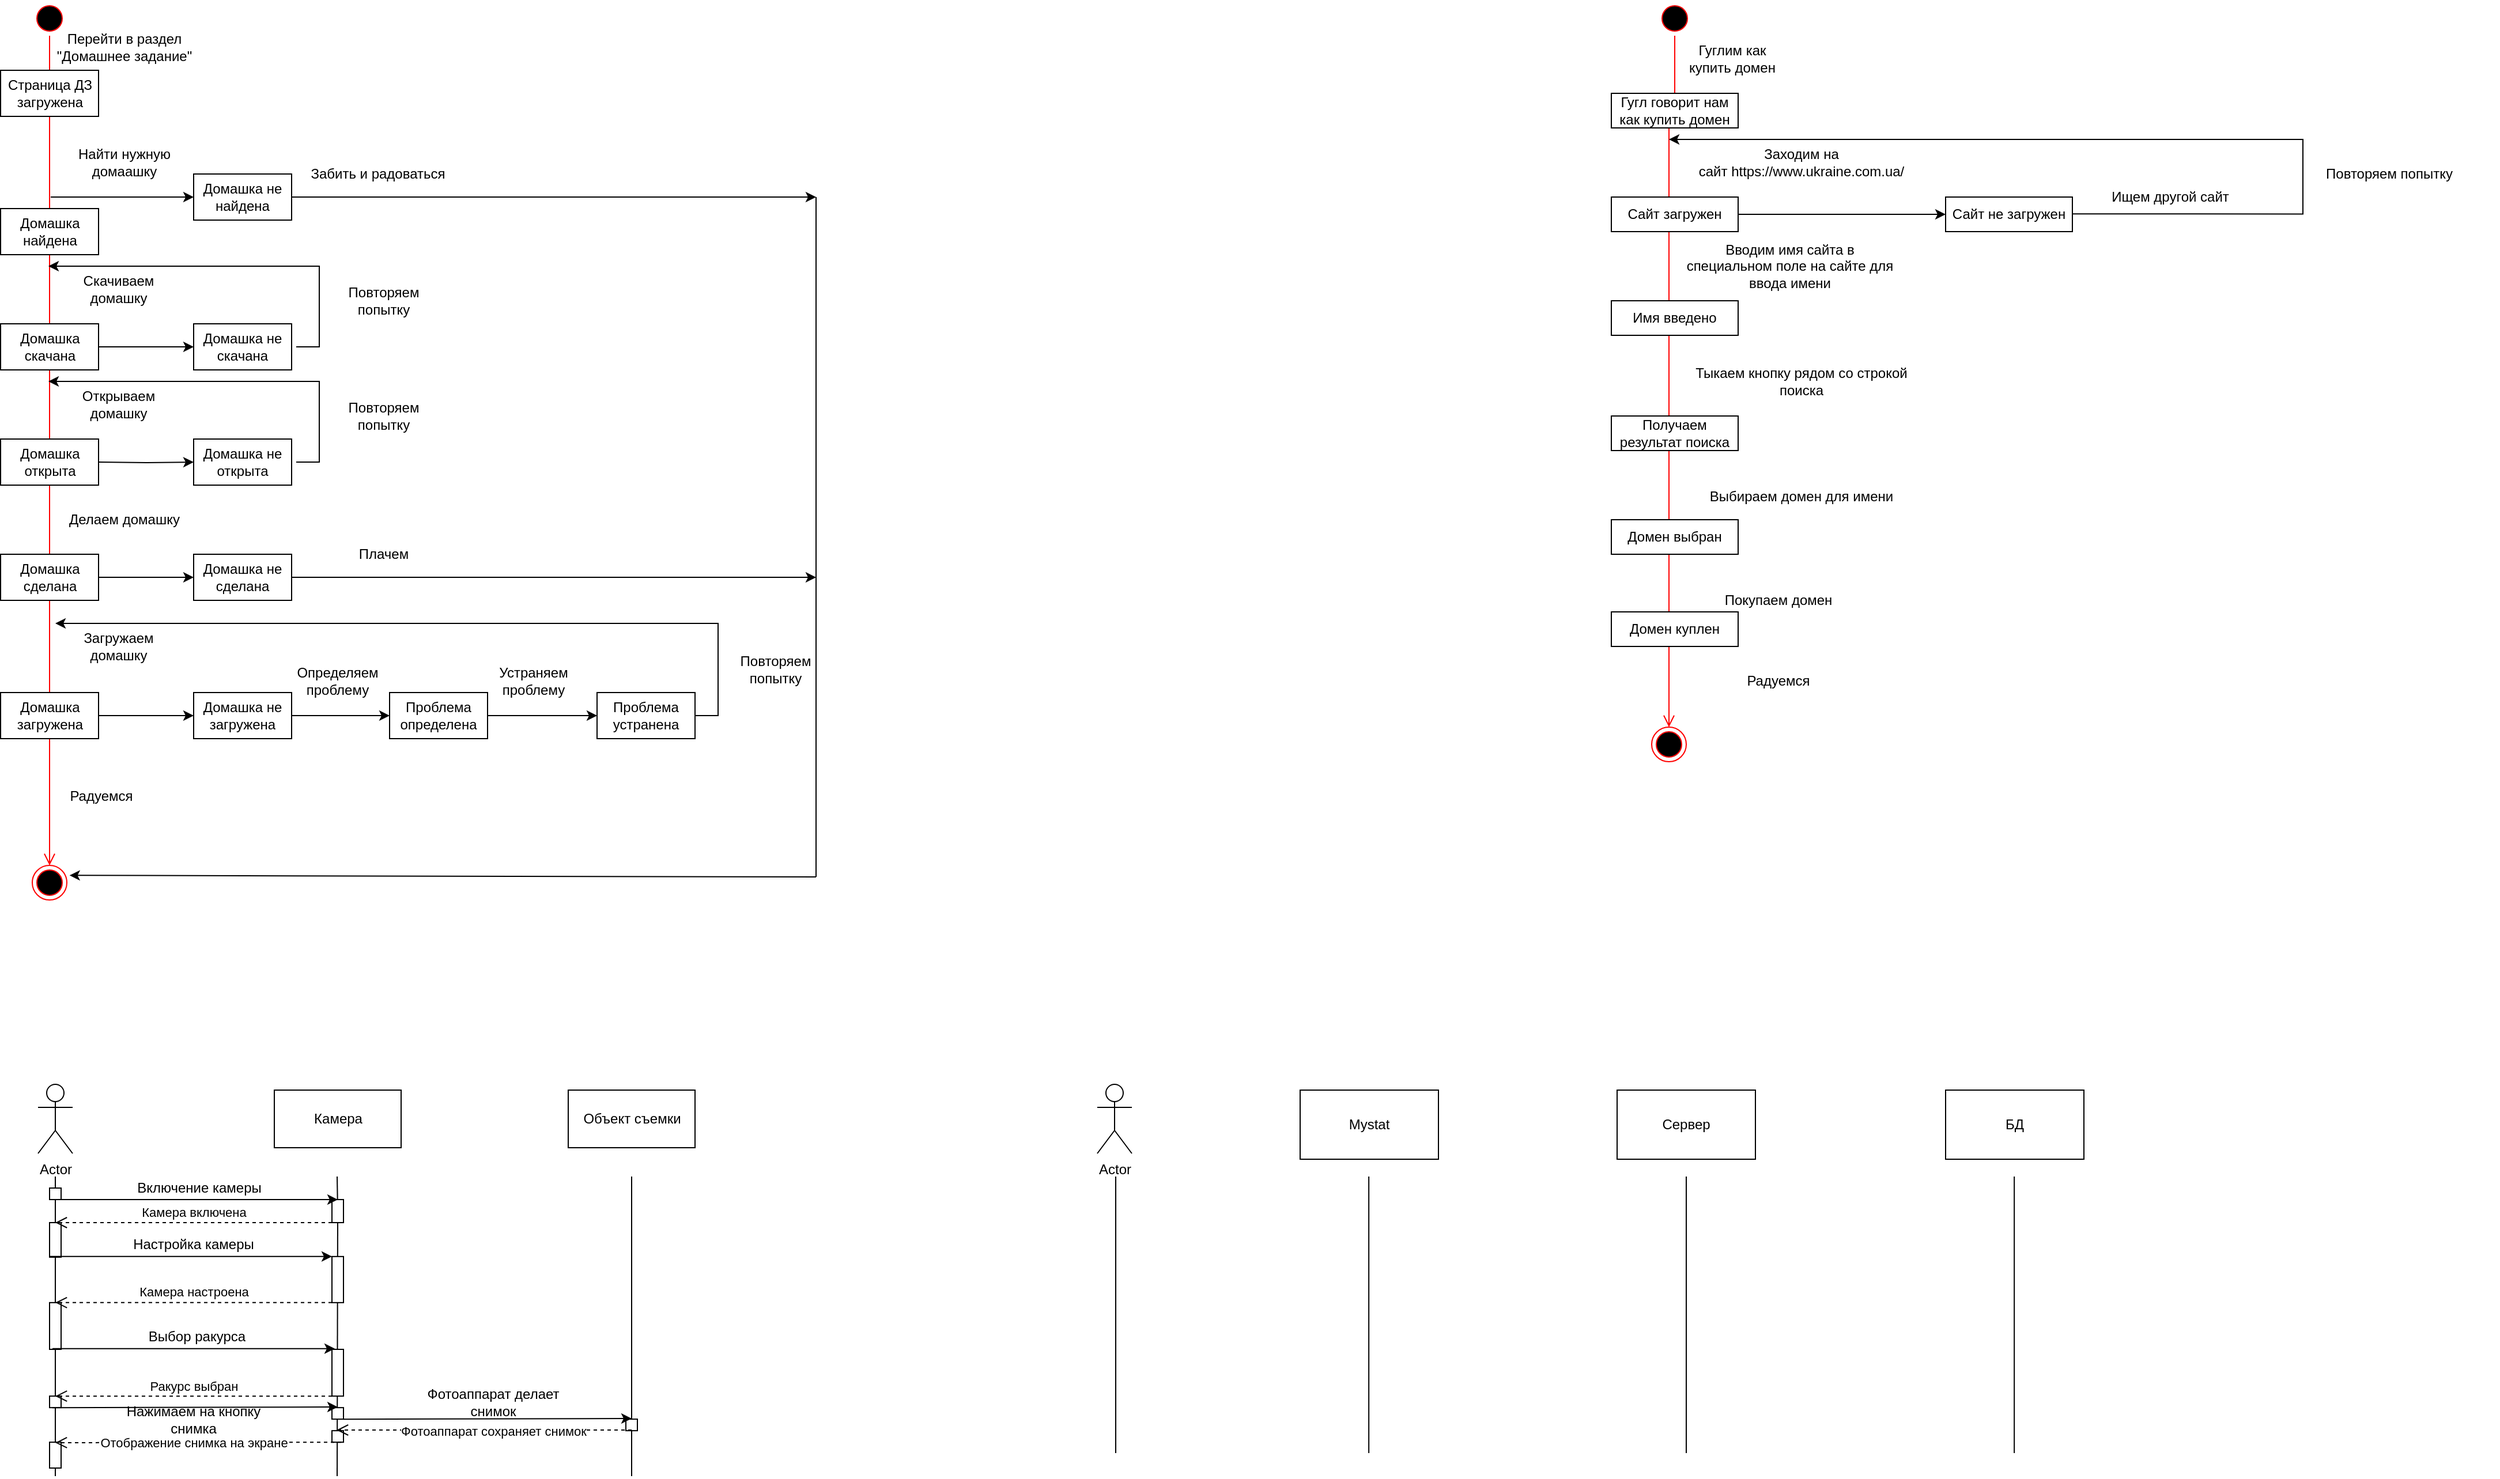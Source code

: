 <mxfile version="15.0.6" type="github">
  <diagram id="RWWzlrLUqUZTd2N9Jcue" name="Page-1">
    <mxGraphModel dx="1483" dy="770" grid="1" gridSize="10" guides="1" tooltips="1" connect="1" arrows="1" fold="1" page="1" pageScale="1" pageWidth="192000" pageHeight="108000" math="0" shadow="0">
      <root>
        <mxCell id="0" />
        <mxCell id="1" parent="0" />
        <mxCell id="69hNL4aNgv2TUrD7TsJn-2" value="" style="ellipse;html=1;shape=startState;fillColor=#000000;strokeColor=#ff0000;" vertex="1" parent="1">
          <mxGeometry x="540" y="20" width="30" height="30" as="geometry" />
        </mxCell>
        <mxCell id="69hNL4aNgv2TUrD7TsJn-3" value="" style="edgeStyle=orthogonalEdgeStyle;html=1;verticalAlign=bottom;endArrow=open;endSize=8;strokeColor=#ff0000;" edge="1" source="69hNL4aNgv2TUrD7TsJn-2" parent="1">
          <mxGeometry relative="1" as="geometry">
            <mxPoint x="555" y="310" as="targetPoint" />
          </mxGeometry>
        </mxCell>
        <mxCell id="69hNL4aNgv2TUrD7TsJn-4" value="Скачиваем домашку" style="text;html=1;strokeColor=none;fillColor=none;align=center;verticalAlign=middle;whiteSpace=wrap;rounded=0;" vertex="1" parent="1">
          <mxGeometry x="560" y="260" width="110" height="20" as="geometry" />
        </mxCell>
        <mxCell id="69hNL4aNgv2TUrD7TsJn-32" style="edgeStyle=orthogonalEdgeStyle;rounded=0;orthogonalLoop=1;jettySize=auto;html=1;exitX=1;exitY=0.5;exitDx=0;exitDy=0;" edge="1" parent="1" source="69hNL4aNgv2TUrD7TsJn-5" target="69hNL4aNgv2TUrD7TsJn-31">
          <mxGeometry relative="1" as="geometry" />
        </mxCell>
        <mxCell id="69hNL4aNgv2TUrD7TsJn-8" value="Перейти в раздел &quot;Домашнее задание&quot;" style="text;html=1;strokeColor=none;fillColor=none;align=center;verticalAlign=middle;whiteSpace=wrap;rounded=0;" vertex="1" parent="1">
          <mxGeometry x="560" y="50" width="120" height="20" as="geometry" />
        </mxCell>
        <mxCell id="69hNL4aNgv2TUrD7TsJn-10" value="Найти нужную домаашку" style="text;html=1;strokeColor=none;fillColor=none;align=center;verticalAlign=middle;whiteSpace=wrap;rounded=0;" vertex="1" parent="1">
          <mxGeometry x="560" y="150" width="120" height="20" as="geometry" />
        </mxCell>
        <mxCell id="69hNL4aNgv2TUrD7TsJn-11" value="" style="edgeStyle=orthogonalEdgeStyle;html=1;verticalAlign=bottom;endArrow=open;endSize=8;strokeColor=#ff0000;entryX=0.5;entryY=0;entryDx=0;entryDy=0;" edge="1" parent="1" source="69hNL4aNgv2TUrD7TsJn-2" target="69hNL4aNgv2TUrD7TsJn-64">
          <mxGeometry relative="1" as="geometry">
            <mxPoint x="555" y="760" as="targetPoint" />
            <mxPoint x="555" y="50" as="sourcePoint" />
            <Array as="points" />
          </mxGeometry>
        </mxCell>
        <mxCell id="69hNL4aNgv2TUrD7TsJn-14" value="" style="endArrow=classic;html=1;" edge="1" parent="1">
          <mxGeometry width="50" height="50" relative="1" as="geometry">
            <mxPoint x="556" y="190" as="sourcePoint" />
            <mxPoint x="680" y="190" as="targetPoint" />
          </mxGeometry>
        </mxCell>
        <mxCell id="69hNL4aNgv2TUrD7TsJn-17" value="Домашка найдена" style="rounded=0;whiteSpace=wrap;html=1;" vertex="1" parent="1">
          <mxGeometry x="512.5" y="200" width="85" height="40" as="geometry" />
        </mxCell>
        <mxCell id="69hNL4aNgv2TUrD7TsJn-21" style="edgeStyle=orthogonalEdgeStyle;rounded=0;orthogonalLoop=1;jettySize=auto;html=1;exitX=1;exitY=0.5;exitDx=0;exitDy=0;" edge="1" parent="1" source="69hNL4aNgv2TUrD7TsJn-18">
          <mxGeometry relative="1" as="geometry">
            <mxPoint x="1220" y="190" as="targetPoint" />
          </mxGeometry>
        </mxCell>
        <mxCell id="69hNL4aNgv2TUrD7TsJn-18" value="Домашка не найдена" style="rounded=0;whiteSpace=wrap;html=1;" vertex="1" parent="1">
          <mxGeometry x="680" y="170" width="85" height="40" as="geometry" />
        </mxCell>
        <mxCell id="69hNL4aNgv2TUrD7TsJn-22" value="Забить и радоваться" style="text;html=1;strokeColor=none;fillColor=none;align=center;verticalAlign=middle;whiteSpace=wrap;rounded=0;" vertex="1" parent="1">
          <mxGeometry x="780" y="160" width="120" height="20" as="geometry" />
        </mxCell>
        <mxCell id="69hNL4aNgv2TUrD7TsJn-27" value="Открываем домашку" style="text;html=1;strokeColor=none;fillColor=none;align=center;verticalAlign=middle;whiteSpace=wrap;rounded=0;" vertex="1" parent="1">
          <mxGeometry x="560" y="360" width="110" height="20" as="geometry" />
        </mxCell>
        <mxCell id="69hNL4aNgv2TUrD7TsJn-28" value="Домашка открыта" style="rounded=0;whiteSpace=wrap;html=1;" vertex="1" parent="1">
          <mxGeometry x="512.5" y="400" width="85" height="40" as="geometry" />
        </mxCell>
        <mxCell id="69hNL4aNgv2TUrD7TsJn-29" value="Делаем домашку" style="text;html=1;strokeColor=none;fillColor=none;align=center;verticalAlign=middle;whiteSpace=wrap;rounded=0;" vertex="1" parent="1">
          <mxGeometry x="565" y="460" width="110" height="20" as="geometry" />
        </mxCell>
        <mxCell id="69hNL4aNgv2TUrD7TsJn-42" style="edgeStyle=orthogonalEdgeStyle;rounded=0;orthogonalLoop=1;jettySize=auto;html=1;exitX=1;exitY=0.5;exitDx=0;exitDy=0;" edge="1" parent="1" source="69hNL4aNgv2TUrD7TsJn-30" target="69hNL4aNgv2TUrD7TsJn-41">
          <mxGeometry relative="1" as="geometry" />
        </mxCell>
        <mxCell id="69hNL4aNgv2TUrD7TsJn-30" value="Домашка сделана" style="rounded=0;whiteSpace=wrap;html=1;" vertex="1" parent="1">
          <mxGeometry x="512.5" y="500" width="85" height="40" as="geometry" />
        </mxCell>
        <mxCell id="69hNL4aNgv2TUrD7TsJn-34" style="edgeStyle=orthogonalEdgeStyle;rounded=0;orthogonalLoop=1;jettySize=auto;html=1;" edge="1" parent="1">
          <mxGeometry relative="1" as="geometry">
            <mxPoint x="769" y="320" as="sourcePoint" />
            <mxPoint x="554" y="250" as="targetPoint" />
            <Array as="points">
              <mxPoint x="789" y="320" />
              <mxPoint x="789" y="250" />
            </Array>
          </mxGeometry>
        </mxCell>
        <mxCell id="69hNL4aNgv2TUrD7TsJn-31" value="Домашка не скачана" style="rounded=0;whiteSpace=wrap;html=1;" vertex="1" parent="1">
          <mxGeometry x="680" y="300" width="85" height="40" as="geometry" />
        </mxCell>
        <mxCell id="69hNL4aNgv2TUrD7TsJn-36" value="Повторяем попытку" style="text;html=1;strokeColor=none;fillColor=none;align=center;verticalAlign=middle;whiteSpace=wrap;rounded=0;" vertex="1" parent="1">
          <mxGeometry x="790" y="270" width="110" height="20" as="geometry" />
        </mxCell>
        <mxCell id="69hNL4aNgv2TUrD7TsJn-5" value="Домашка скачана" style="rounded=0;whiteSpace=wrap;html=1;" vertex="1" parent="1">
          <mxGeometry x="512.5" y="300" width="85" height="40" as="geometry" />
        </mxCell>
        <mxCell id="69hNL4aNgv2TUrD7TsJn-9" value="Страница ДЗ загружена" style="rounded=0;whiteSpace=wrap;html=1;" vertex="1" parent="1">
          <mxGeometry x="512.5" y="80" width="85" height="40" as="geometry" />
        </mxCell>
        <mxCell id="69hNL4aNgv2TUrD7TsJn-37" style="edgeStyle=orthogonalEdgeStyle;rounded=0;orthogonalLoop=1;jettySize=auto;html=1;exitX=1;exitY=0.5;exitDx=0;exitDy=0;" edge="1" parent="1" target="69hNL4aNgv2TUrD7TsJn-39">
          <mxGeometry relative="1" as="geometry">
            <mxPoint x="597.5" y="420" as="sourcePoint" />
          </mxGeometry>
        </mxCell>
        <mxCell id="69hNL4aNgv2TUrD7TsJn-38" style="edgeStyle=orthogonalEdgeStyle;rounded=0;orthogonalLoop=1;jettySize=auto;html=1;" edge="1" parent="1">
          <mxGeometry relative="1" as="geometry">
            <mxPoint x="769" y="420" as="sourcePoint" />
            <mxPoint x="554" y="350" as="targetPoint" />
            <Array as="points">
              <mxPoint x="789" y="420" />
              <mxPoint x="789" y="350" />
            </Array>
          </mxGeometry>
        </mxCell>
        <mxCell id="69hNL4aNgv2TUrD7TsJn-39" value="Домашка не открыта" style="rounded=0;whiteSpace=wrap;html=1;" vertex="1" parent="1">
          <mxGeometry x="680" y="400" width="85" height="40" as="geometry" />
        </mxCell>
        <mxCell id="69hNL4aNgv2TUrD7TsJn-40" value="Повторяем попытку" style="text;html=1;strokeColor=none;fillColor=none;align=center;verticalAlign=middle;whiteSpace=wrap;rounded=0;" vertex="1" parent="1">
          <mxGeometry x="790" y="370" width="110" height="20" as="geometry" />
        </mxCell>
        <mxCell id="69hNL4aNgv2TUrD7TsJn-44" style="edgeStyle=orthogonalEdgeStyle;rounded=0;orthogonalLoop=1;jettySize=auto;html=1;exitX=1;exitY=0.5;exitDx=0;exitDy=0;" edge="1" parent="1" source="69hNL4aNgv2TUrD7TsJn-41">
          <mxGeometry relative="1" as="geometry">
            <mxPoint x="1220" y="520" as="targetPoint" />
          </mxGeometry>
        </mxCell>
        <mxCell id="69hNL4aNgv2TUrD7TsJn-41" value="Домашка не сделана" style="rounded=0;whiteSpace=wrap;html=1;" vertex="1" parent="1">
          <mxGeometry x="680" y="500" width="85" height="40" as="geometry" />
        </mxCell>
        <mxCell id="69hNL4aNgv2TUrD7TsJn-45" value="Плачем" style="text;html=1;strokeColor=none;fillColor=none;align=center;verticalAlign=middle;whiteSpace=wrap;rounded=0;" vertex="1" parent="1">
          <mxGeometry x="790" y="490" width="110" height="20" as="geometry" />
        </mxCell>
        <mxCell id="69hNL4aNgv2TUrD7TsJn-46" value="Загружаем домашку" style="text;html=1;strokeColor=none;fillColor=none;align=center;verticalAlign=middle;whiteSpace=wrap;rounded=0;" vertex="1" parent="1">
          <mxGeometry x="560" y="570" width="110" height="20" as="geometry" />
        </mxCell>
        <mxCell id="69hNL4aNgv2TUrD7TsJn-50" style="edgeStyle=orthogonalEdgeStyle;rounded=0;orthogonalLoop=1;jettySize=auto;html=1;exitX=1;exitY=0.5;exitDx=0;exitDy=0;" edge="1" parent="1" source="69hNL4aNgv2TUrD7TsJn-48" target="69hNL4aNgv2TUrD7TsJn-49">
          <mxGeometry relative="1" as="geometry" />
        </mxCell>
        <mxCell id="69hNL4aNgv2TUrD7TsJn-48" value="Домашка загружена" style="rounded=0;whiteSpace=wrap;html=1;" vertex="1" parent="1">
          <mxGeometry x="512.5" y="620" width="85" height="40" as="geometry" />
        </mxCell>
        <mxCell id="69hNL4aNgv2TUrD7TsJn-52" style="edgeStyle=orthogonalEdgeStyle;rounded=0;orthogonalLoop=1;jettySize=auto;html=1;exitX=1;exitY=0.5;exitDx=0;exitDy=0;" edge="1" parent="1" source="69hNL4aNgv2TUrD7TsJn-49" target="69hNL4aNgv2TUrD7TsJn-51">
          <mxGeometry relative="1" as="geometry" />
        </mxCell>
        <mxCell id="69hNL4aNgv2TUrD7TsJn-49" value="Домашка не загружена" style="rounded=0;whiteSpace=wrap;html=1;" vertex="1" parent="1">
          <mxGeometry x="680" y="620" width="85" height="40" as="geometry" />
        </mxCell>
        <mxCell id="69hNL4aNgv2TUrD7TsJn-55" style="edgeStyle=orthogonalEdgeStyle;rounded=0;orthogonalLoop=1;jettySize=auto;html=1;exitX=1;exitY=0.5;exitDx=0;exitDy=0;" edge="1" parent="1" source="69hNL4aNgv2TUrD7TsJn-51" target="69hNL4aNgv2TUrD7TsJn-54">
          <mxGeometry relative="1" as="geometry" />
        </mxCell>
        <mxCell id="69hNL4aNgv2TUrD7TsJn-51" value="Проблема определена" style="rounded=0;whiteSpace=wrap;html=1;" vertex="1" parent="1">
          <mxGeometry x="850" y="620" width="85" height="40" as="geometry" />
        </mxCell>
        <mxCell id="69hNL4aNgv2TUrD7TsJn-53" value="Определяем проблему" style="text;html=1;strokeColor=none;fillColor=none;align=center;verticalAlign=middle;whiteSpace=wrap;rounded=0;" vertex="1" parent="1">
          <mxGeometry x="750" y="600" width="110" height="20" as="geometry" />
        </mxCell>
        <mxCell id="69hNL4aNgv2TUrD7TsJn-58" style="edgeStyle=orthogonalEdgeStyle;rounded=0;orthogonalLoop=1;jettySize=auto;html=1;exitX=1;exitY=0.5;exitDx=0;exitDy=0;" edge="1" parent="1" source="69hNL4aNgv2TUrD7TsJn-54">
          <mxGeometry relative="1" as="geometry">
            <mxPoint x="560" y="560" as="targetPoint" />
            <Array as="points">
              <mxPoint x="1135" y="640" />
              <mxPoint x="1135" y="560" />
            </Array>
          </mxGeometry>
        </mxCell>
        <mxCell id="69hNL4aNgv2TUrD7TsJn-54" value="Проблема устранена" style="rounded=0;whiteSpace=wrap;html=1;" vertex="1" parent="1">
          <mxGeometry x="1030" y="620" width="85" height="40" as="geometry" />
        </mxCell>
        <mxCell id="69hNL4aNgv2TUrD7TsJn-56" value="Устраняем проблему" style="text;html=1;strokeColor=none;fillColor=none;align=center;verticalAlign=middle;whiteSpace=wrap;rounded=0;" vertex="1" parent="1">
          <mxGeometry x="920" y="600" width="110" height="20" as="geometry" />
        </mxCell>
        <mxCell id="69hNL4aNgv2TUrD7TsJn-60" value="Повторяем попытку" style="text;html=1;strokeColor=none;fillColor=none;align=center;verticalAlign=middle;whiteSpace=wrap;rounded=0;" vertex="1" parent="1">
          <mxGeometry x="1130" y="590" width="110" height="20" as="geometry" />
        </mxCell>
        <mxCell id="69hNL4aNgv2TUrD7TsJn-63" value="Радуемся" style="text;html=1;strokeColor=none;fillColor=none;align=center;verticalAlign=middle;whiteSpace=wrap;rounded=0;" vertex="1" parent="1">
          <mxGeometry x="570" y="700" width="60" height="20" as="geometry" />
        </mxCell>
        <mxCell id="69hNL4aNgv2TUrD7TsJn-64" value="" style="ellipse;html=1;shape=endState;fillColor=#000000;strokeColor=#ff0000;" vertex="1" parent="1">
          <mxGeometry x="540" y="770" width="30" height="30" as="geometry" />
        </mxCell>
        <mxCell id="69hNL4aNgv2TUrD7TsJn-65" value="" style="endArrow=none;html=1;" edge="1" parent="1">
          <mxGeometry width="50" height="50" relative="1" as="geometry">
            <mxPoint x="1220" y="780" as="sourcePoint" />
            <mxPoint x="1220" y="190" as="targetPoint" />
          </mxGeometry>
        </mxCell>
        <mxCell id="69hNL4aNgv2TUrD7TsJn-66" value="" style="endArrow=classic;html=1;entryX=1.078;entryY=0.289;entryDx=0;entryDy=0;entryPerimeter=0;" edge="1" parent="1" target="69hNL4aNgv2TUrD7TsJn-64">
          <mxGeometry width="50" height="50" relative="1" as="geometry">
            <mxPoint x="1220" y="780" as="sourcePoint" />
            <mxPoint x="580" y="780" as="targetPoint" />
          </mxGeometry>
        </mxCell>
        <mxCell id="69hNL4aNgv2TUrD7TsJn-67" value="" style="ellipse;html=1;shape=startState;fillColor=#000000;strokeColor=#ff0000;" vertex="1" parent="1">
          <mxGeometry x="1950" y="20" width="30" height="30" as="geometry" />
        </mxCell>
        <mxCell id="69hNL4aNgv2TUrD7TsJn-68" value="" style="edgeStyle=orthogonalEdgeStyle;html=1;verticalAlign=bottom;endArrow=open;endSize=8;strokeColor=#ff0000;" edge="1" parent="1">
          <mxGeometry relative="1" as="geometry">
            <mxPoint x="1960" y="650" as="targetPoint" />
            <mxPoint x="1965" y="50" as="sourcePoint" />
            <Array as="points">
              <mxPoint x="1965" y="110" />
            </Array>
          </mxGeometry>
        </mxCell>
        <mxCell id="69hNL4aNgv2TUrD7TsJn-69" value="Гуглим как купить домен" style="text;html=1;strokeColor=none;fillColor=none;align=center;verticalAlign=middle;whiteSpace=wrap;rounded=0;" vertex="1" parent="1">
          <mxGeometry x="1970" y="60" width="90" height="20" as="geometry" />
        </mxCell>
        <mxCell id="69hNL4aNgv2TUrD7TsJn-70" value="Гугл говорит нам как купить домен" style="rounded=0;whiteSpace=wrap;html=1;" vertex="1" parent="1">
          <mxGeometry x="1910" y="100" width="110" height="30" as="geometry" />
        </mxCell>
        <mxCell id="69hNL4aNgv2TUrD7TsJn-71" value="Заходим на сайт&amp;nbsp;https://www.ukraine.com.ua/" style="text;html=1;strokeColor=none;fillColor=none;align=center;verticalAlign=middle;whiteSpace=wrap;rounded=0;" vertex="1" parent="1">
          <mxGeometry x="1980" y="150" width="190" height="20" as="geometry" />
        </mxCell>
        <mxCell id="69hNL4aNgv2TUrD7TsJn-76" style="edgeStyle=orthogonalEdgeStyle;rounded=0;orthogonalLoop=1;jettySize=auto;html=1;exitX=1;exitY=0.5;exitDx=0;exitDy=0;" edge="1" parent="1" source="69hNL4aNgv2TUrD7TsJn-72" target="69hNL4aNgv2TUrD7TsJn-75">
          <mxGeometry relative="1" as="geometry" />
        </mxCell>
        <mxCell id="69hNL4aNgv2TUrD7TsJn-72" value="Сайт загружен" style="rounded=0;whiteSpace=wrap;html=1;" vertex="1" parent="1">
          <mxGeometry x="1910" y="190" width="110" height="30" as="geometry" />
        </mxCell>
        <mxCell id="69hNL4aNgv2TUrD7TsJn-73" value="Вводим имя сайта в специальном поле на сайте для ввода имени" style="text;html=1;strokeColor=none;fillColor=none;align=center;verticalAlign=middle;whiteSpace=wrap;rounded=0;" vertex="1" parent="1">
          <mxGeometry x="1970" y="240" width="190" height="20" as="geometry" />
        </mxCell>
        <mxCell id="69hNL4aNgv2TUrD7TsJn-74" value="Имя введено" style="rounded=0;whiteSpace=wrap;html=1;" vertex="1" parent="1">
          <mxGeometry x="1910" y="280" width="110" height="30" as="geometry" />
        </mxCell>
        <mxCell id="69hNL4aNgv2TUrD7TsJn-75" value="Сайт не загружен" style="rounded=0;whiteSpace=wrap;html=1;" vertex="1" parent="1">
          <mxGeometry x="2200" y="190" width="110" height="30" as="geometry" />
        </mxCell>
        <mxCell id="69hNL4aNgv2TUrD7TsJn-77" style="edgeStyle=orthogonalEdgeStyle;rounded=0;orthogonalLoop=1;jettySize=auto;html=1;exitX=1;exitY=0.5;exitDx=0;exitDy=0;" edge="1" parent="1">
          <mxGeometry relative="1" as="geometry">
            <mxPoint x="2310" y="204.66" as="sourcePoint" />
            <mxPoint x="1960" y="140" as="targetPoint" />
            <Array as="points">
              <mxPoint x="2510" y="205" />
              <mxPoint x="2510" y="140" />
            </Array>
          </mxGeometry>
        </mxCell>
        <mxCell id="69hNL4aNgv2TUrD7TsJn-78" value="Ищем другой сайт" style="text;html=1;strokeColor=none;fillColor=none;align=center;verticalAlign=middle;whiteSpace=wrap;rounded=0;" vertex="1" parent="1">
          <mxGeometry x="2300" y="180" width="190" height="20" as="geometry" />
        </mxCell>
        <mxCell id="69hNL4aNgv2TUrD7TsJn-79" value="Повторяем попытку" style="text;html=1;strokeColor=none;fillColor=none;align=center;verticalAlign=middle;whiteSpace=wrap;rounded=0;" vertex="1" parent="1">
          <mxGeometry x="2490" y="160" width="190" height="20" as="geometry" />
        </mxCell>
        <mxCell id="69hNL4aNgv2TUrD7TsJn-80" value="Тыкаем кнопку рядом со строкой поиска" style="text;html=1;strokeColor=none;fillColor=none;align=center;verticalAlign=middle;whiteSpace=wrap;rounded=0;" vertex="1" parent="1">
          <mxGeometry x="1980" y="340" width="190" height="20" as="geometry" />
        </mxCell>
        <mxCell id="69hNL4aNgv2TUrD7TsJn-81" value="Получаем результат поиска" style="rounded=0;whiteSpace=wrap;html=1;" vertex="1" parent="1">
          <mxGeometry x="1910" y="380" width="110" height="30" as="geometry" />
        </mxCell>
        <mxCell id="69hNL4aNgv2TUrD7TsJn-82" value="Выбираем домен для имени" style="text;html=1;strokeColor=none;fillColor=none;align=center;verticalAlign=middle;whiteSpace=wrap;rounded=0;" vertex="1" parent="1">
          <mxGeometry x="1980" y="440" width="190" height="20" as="geometry" />
        </mxCell>
        <mxCell id="69hNL4aNgv2TUrD7TsJn-83" value="Домен выбран" style="rounded=0;whiteSpace=wrap;html=1;" vertex="1" parent="1">
          <mxGeometry x="1910" y="470" width="110" height="30" as="geometry" />
        </mxCell>
        <mxCell id="69hNL4aNgv2TUrD7TsJn-84" value="Покупаем домен" style="text;html=1;strokeColor=none;fillColor=none;align=center;verticalAlign=middle;whiteSpace=wrap;rounded=0;" vertex="1" parent="1">
          <mxGeometry x="1960" y="530" width="190" height="20" as="geometry" />
        </mxCell>
        <mxCell id="69hNL4aNgv2TUrD7TsJn-85" value="Домен куплен" style="rounded=0;whiteSpace=wrap;html=1;" vertex="1" parent="1">
          <mxGeometry x="1910" y="550" width="110" height="30" as="geometry" />
        </mxCell>
        <mxCell id="69hNL4aNgv2TUrD7TsJn-86" value="Радуемся" style="text;html=1;strokeColor=none;fillColor=none;align=center;verticalAlign=middle;whiteSpace=wrap;rounded=0;" vertex="1" parent="1">
          <mxGeometry x="1960" y="600" width="190" height="20" as="geometry" />
        </mxCell>
        <mxCell id="69hNL4aNgv2TUrD7TsJn-87" value="" style="ellipse;html=1;shape=endState;fillColor=#000000;strokeColor=#ff0000;" vertex="1" parent="1">
          <mxGeometry x="1945" y="650" width="30" height="30" as="geometry" />
        </mxCell>
        <mxCell id="69hNL4aNgv2TUrD7TsJn-88" value="Actor" style="shape=umlActor;verticalLabelPosition=bottom;verticalAlign=top;html=1;" vertex="1" parent="1">
          <mxGeometry x="545" y="960" width="30" height="60" as="geometry" />
        </mxCell>
        <mxCell id="69hNL4aNgv2TUrD7TsJn-89" value="Камера" style="html=1;" vertex="1" parent="1">
          <mxGeometry x="750" y="965" width="110" height="50" as="geometry" />
        </mxCell>
        <mxCell id="69hNL4aNgv2TUrD7TsJn-90" value="Объект съемки" style="html=1;" vertex="1" parent="1">
          <mxGeometry x="1005" y="965" width="110" height="50" as="geometry" />
        </mxCell>
        <mxCell id="69hNL4aNgv2TUrD7TsJn-91" value="" style="endArrow=none;html=1;startArrow=none;" edge="1" parent="1" source="69hNL4aNgv2TUrD7TsJn-101">
          <mxGeometry width="50" height="50" relative="1" as="geometry">
            <mxPoint x="560" y="1300" as="sourcePoint" />
            <mxPoint x="560" y="1040" as="targetPoint" />
          </mxGeometry>
        </mxCell>
        <mxCell id="69hNL4aNgv2TUrD7TsJn-92" value="" style="endArrow=none;html=1;startArrow=none;" edge="1" parent="1" source="69hNL4aNgv2TUrD7TsJn-97">
          <mxGeometry width="50" height="50" relative="1" as="geometry">
            <mxPoint x="804.5" y="1300" as="sourcePoint" />
            <mxPoint x="804.5" y="1040" as="targetPoint" />
          </mxGeometry>
        </mxCell>
        <mxCell id="69hNL4aNgv2TUrD7TsJn-93" value="" style="endArrow=none;html=1;" edge="1" parent="1">
          <mxGeometry width="50" height="50" relative="1" as="geometry">
            <mxPoint x="1060" y="1300" as="sourcePoint" />
            <mxPoint x="1060" y="1040" as="targetPoint" />
          </mxGeometry>
        </mxCell>
        <mxCell id="69hNL4aNgv2TUrD7TsJn-94" value="" style="rounded=0;whiteSpace=wrap;html=1;" vertex="1" parent="1">
          <mxGeometry x="555" y="1050" width="10" height="10" as="geometry" />
        </mxCell>
        <mxCell id="69hNL4aNgv2TUrD7TsJn-97" value="" style="rounded=0;whiteSpace=wrap;html=1;" vertex="1" parent="1">
          <mxGeometry x="800" y="1060" width="10" height="20" as="geometry" />
        </mxCell>
        <mxCell id="69hNL4aNgv2TUrD7TsJn-98" value="" style="endArrow=none;html=1;" edge="1" parent="1" target="69hNL4aNgv2TUrD7TsJn-97">
          <mxGeometry width="50" height="50" relative="1" as="geometry">
            <mxPoint x="804.5" y="1300" as="sourcePoint" />
            <mxPoint x="804.5" y="1040" as="targetPoint" />
          </mxGeometry>
        </mxCell>
        <mxCell id="69hNL4aNgv2TUrD7TsJn-95" value="" style="endArrow=classic;html=1;exitX=1;exitY=1;exitDx=0;exitDy=0;" edge="1" parent="1">
          <mxGeometry width="50" height="50" relative="1" as="geometry">
            <mxPoint x="560" y="1060" as="sourcePoint" />
            <mxPoint x="805" y="1060" as="targetPoint" />
          </mxGeometry>
        </mxCell>
        <mxCell id="69hNL4aNgv2TUrD7TsJn-99" value="Включение камеры" style="text;html=1;strokeColor=none;fillColor=none;align=center;verticalAlign=middle;whiteSpace=wrap;rounded=0;" vertex="1" parent="1">
          <mxGeometry x="620" y="1040" width="130" height="20" as="geometry" />
        </mxCell>
        <mxCell id="69hNL4aNgv2TUrD7TsJn-101" value="" style="rounded=0;whiteSpace=wrap;html=1;" vertex="1" parent="1">
          <mxGeometry x="555" y="1080" width="10" height="30" as="geometry" />
        </mxCell>
        <mxCell id="69hNL4aNgv2TUrD7TsJn-102" value="" style="endArrow=none;html=1;startArrow=none;" edge="1" parent="1" source="69hNL4aNgv2TUrD7TsJn-113" target="69hNL4aNgv2TUrD7TsJn-101">
          <mxGeometry width="50" height="50" relative="1" as="geometry">
            <mxPoint x="560" y="1300" as="sourcePoint" />
            <mxPoint x="560" y="1040" as="targetPoint" />
          </mxGeometry>
        </mxCell>
        <mxCell id="69hNL4aNgv2TUrD7TsJn-100" value="Камера включена" style="html=1;verticalAlign=bottom;endArrow=open;dashed=1;endSize=8;" edge="1" parent="1">
          <mxGeometry relative="1" as="geometry">
            <mxPoint x="800" y="1080" as="sourcePoint" />
            <mxPoint x="560" y="1080" as="targetPoint" />
          </mxGeometry>
        </mxCell>
        <mxCell id="69hNL4aNgv2TUrD7TsJn-103" value="" style="rounded=0;whiteSpace=wrap;html=1;" vertex="1" parent="1">
          <mxGeometry x="800" y="1109.43" width="10" height="40" as="geometry" />
        </mxCell>
        <mxCell id="69hNL4aNgv2TUrD7TsJn-104" value="" style="endArrow=classic;html=1;exitX=1;exitY=1;exitDx=0;exitDy=0;" edge="1" parent="1">
          <mxGeometry width="50" height="50" relative="1" as="geometry">
            <mxPoint x="555" y="1109.43" as="sourcePoint" />
            <mxPoint x="800" y="1109.43" as="targetPoint" />
          </mxGeometry>
        </mxCell>
        <mxCell id="69hNL4aNgv2TUrD7TsJn-105" value="Настройка камеры" style="text;html=1;strokeColor=none;fillColor=none;align=center;verticalAlign=middle;whiteSpace=wrap;rounded=0;" vertex="1" parent="1">
          <mxGeometry x="615" y="1089.43" width="130" height="20" as="geometry" />
        </mxCell>
        <mxCell id="69hNL4aNgv2TUrD7TsJn-106" value="" style="rounded=0;whiteSpace=wrap;html=1;" vertex="1" parent="1">
          <mxGeometry x="555" y="1149.43" width="10" height="40.57" as="geometry" />
        </mxCell>
        <mxCell id="69hNL4aNgv2TUrD7TsJn-107" value="Камера настроена" style="html=1;verticalAlign=bottom;endArrow=open;dashed=1;endSize=8;" edge="1" parent="1">
          <mxGeometry relative="1" as="geometry">
            <mxPoint x="800" y="1149.43" as="sourcePoint" />
            <mxPoint x="560" y="1149.43" as="targetPoint" />
          </mxGeometry>
        </mxCell>
        <mxCell id="69hNL4aNgv2TUrD7TsJn-109" value="" style="endArrow=classic;html=1;exitX=1;exitY=1;exitDx=0;exitDy=0;" edge="1" parent="1">
          <mxGeometry width="50" height="50" relative="1" as="geometry">
            <mxPoint x="557.5" y="1189.43" as="sourcePoint" />
            <mxPoint x="802.5" y="1189.43" as="targetPoint" />
          </mxGeometry>
        </mxCell>
        <mxCell id="69hNL4aNgv2TUrD7TsJn-110" value="Выбор ракурса" style="text;html=1;strokeColor=none;fillColor=none;align=center;verticalAlign=middle;whiteSpace=wrap;rounded=0;" vertex="1" parent="1">
          <mxGeometry x="617.5" y="1169.43" width="130" height="20" as="geometry" />
        </mxCell>
        <mxCell id="69hNL4aNgv2TUrD7TsJn-111" value="" style="rounded=0;whiteSpace=wrap;html=1;" vertex="1" parent="1">
          <mxGeometry x="800" y="1190" width="10" height="40.57" as="geometry" />
        </mxCell>
        <mxCell id="69hNL4aNgv2TUrD7TsJn-113" value="" style="rounded=0;whiteSpace=wrap;html=1;" vertex="1" parent="1">
          <mxGeometry x="555" y="1230.57" width="10" height="10" as="geometry" />
        </mxCell>
        <mxCell id="69hNL4aNgv2TUrD7TsJn-114" value="" style="endArrow=none;html=1;" edge="1" parent="1" target="69hNL4aNgv2TUrD7TsJn-113">
          <mxGeometry width="50" height="50" relative="1" as="geometry">
            <mxPoint x="560" y="1300" as="sourcePoint" />
            <mxPoint x="560" y="1110" as="targetPoint" />
          </mxGeometry>
        </mxCell>
        <mxCell id="69hNL4aNgv2TUrD7TsJn-116" value="Нажимаем на кнопку снимка" style="text;html=1;strokeColor=none;fillColor=none;align=center;verticalAlign=middle;whiteSpace=wrap;rounded=0;" vertex="1" parent="1">
          <mxGeometry x="615" y="1240.57" width="130" height="20" as="geometry" />
        </mxCell>
        <mxCell id="69hNL4aNgv2TUrD7TsJn-112" value="Ракурс выбран" style="html=1;verticalAlign=bottom;endArrow=open;dashed=1;endSize=8;" edge="1" parent="1">
          <mxGeometry relative="1" as="geometry">
            <mxPoint x="800" y="1230.57" as="sourcePoint" />
            <mxPoint x="560" y="1230.57" as="targetPoint" />
          </mxGeometry>
        </mxCell>
        <mxCell id="69hNL4aNgv2TUrD7TsJn-117" value="" style="rounded=0;whiteSpace=wrap;html=1;" vertex="1" parent="1">
          <mxGeometry x="800" y="1240.57" width="10" height="10" as="geometry" />
        </mxCell>
        <mxCell id="69hNL4aNgv2TUrD7TsJn-115" value="" style="endArrow=classic;html=1;exitX=1;exitY=1;exitDx=0;exitDy=0;" edge="1" parent="1">
          <mxGeometry width="50" height="50" relative="1" as="geometry">
            <mxPoint x="557.5" y="1240.57" as="sourcePoint" />
            <mxPoint x="805" y="1240" as="targetPoint" />
          </mxGeometry>
        </mxCell>
        <mxCell id="69hNL4aNgv2TUrD7TsJn-119" value="Фотоаппарат делает снимок" style="text;html=1;strokeColor=none;fillColor=none;align=center;verticalAlign=middle;whiteSpace=wrap;rounded=0;" vertex="1" parent="1">
          <mxGeometry x="875" y="1225.57" width="130" height="20" as="geometry" />
        </mxCell>
        <mxCell id="69hNL4aNgv2TUrD7TsJn-120" value="" style="rounded=0;whiteSpace=wrap;html=1;" vertex="1" parent="1">
          <mxGeometry x="1055" y="1250.57" width="10" height="10" as="geometry" />
        </mxCell>
        <mxCell id="69hNL4aNgv2TUrD7TsJn-118" value="" style="endArrow=classic;html=1;exitX=1;exitY=1;exitDx=0;exitDy=0;" edge="1" parent="1">
          <mxGeometry width="50" height="50" relative="1" as="geometry">
            <mxPoint x="810" y="1250.57" as="sourcePoint" />
            <mxPoint x="1060" y="1250" as="targetPoint" />
          </mxGeometry>
        </mxCell>
        <mxCell id="69hNL4aNgv2TUrD7TsJn-122" value="" style="rounded=0;whiteSpace=wrap;html=1;" vertex="1" parent="1">
          <mxGeometry x="800" y="1260.57" width="10" height="10" as="geometry" />
        </mxCell>
        <mxCell id="69hNL4aNgv2TUrD7TsJn-121" value="Фотоаппарат сохраняет снимок" style="html=1;verticalAlign=bottom;endArrow=open;dashed=1;endSize=8;" edge="1" parent="1">
          <mxGeometry x="-0.062" y="10" relative="1" as="geometry">
            <mxPoint x="1060" y="1260.0" as="sourcePoint" />
            <mxPoint x="804" y="1260" as="targetPoint" />
            <mxPoint as="offset" />
          </mxGeometry>
        </mxCell>
        <mxCell id="69hNL4aNgv2TUrD7TsJn-124" value="" style="rounded=0;whiteSpace=wrap;html=1;" vertex="1" parent="1">
          <mxGeometry x="555" y="1270.57" width="10" height="22.43" as="geometry" />
        </mxCell>
        <mxCell id="69hNL4aNgv2TUrD7TsJn-123" value="Отображение снимка на экране" style="html=1;verticalAlign=bottom;endArrow=open;dashed=1;endSize=8;" edge="1" parent="1">
          <mxGeometry x="0.032" y="9" relative="1" as="geometry">
            <mxPoint x="808" y="1270.57" as="sourcePoint" />
            <mxPoint x="560" y="1271" as="targetPoint" />
            <mxPoint as="offset" />
          </mxGeometry>
        </mxCell>
        <mxCell id="69hNL4aNgv2TUrD7TsJn-125" value="Actor" style="shape=umlActor;verticalLabelPosition=bottom;verticalAlign=top;html=1;" vertex="1" parent="1">
          <mxGeometry x="1464" y="960" width="30" height="60" as="geometry" />
        </mxCell>
        <mxCell id="69hNL4aNgv2TUrD7TsJn-126" value="Mystat" style="rounded=0;whiteSpace=wrap;html=1;" vertex="1" parent="1">
          <mxGeometry x="1640" y="965" width="120" height="60" as="geometry" />
        </mxCell>
        <mxCell id="69hNL4aNgv2TUrD7TsJn-127" value="Сервер" style="rounded=0;whiteSpace=wrap;html=1;" vertex="1" parent="1">
          <mxGeometry x="1915" y="965" width="120" height="60" as="geometry" />
        </mxCell>
        <mxCell id="69hNL4aNgv2TUrD7TsJn-128" value="БД" style="rounded=0;whiteSpace=wrap;html=1;" vertex="1" parent="1">
          <mxGeometry x="2200" y="965" width="120" height="60" as="geometry" />
        </mxCell>
        <mxCell id="69hNL4aNgv2TUrD7TsJn-129" value="" style="endArrow=none;html=1;" edge="1" parent="1">
          <mxGeometry width="50" height="50" relative="1" as="geometry">
            <mxPoint x="1480" y="1280" as="sourcePoint" />
            <mxPoint x="1480" y="1040" as="targetPoint" />
          </mxGeometry>
        </mxCell>
        <mxCell id="69hNL4aNgv2TUrD7TsJn-130" value="" style="endArrow=none;html=1;" edge="1" parent="1">
          <mxGeometry width="50" height="50" relative="1" as="geometry">
            <mxPoint x="1699.58" y="1280.0" as="sourcePoint" />
            <mxPoint x="1699.58" y="1040" as="targetPoint" />
          </mxGeometry>
        </mxCell>
        <mxCell id="69hNL4aNgv2TUrD7TsJn-131" value="" style="endArrow=none;html=1;" edge="1" parent="1">
          <mxGeometry width="50" height="50" relative="1" as="geometry">
            <mxPoint x="1975" y="1280.0" as="sourcePoint" />
            <mxPoint x="1975" y="1040" as="targetPoint" />
          </mxGeometry>
        </mxCell>
        <mxCell id="69hNL4aNgv2TUrD7TsJn-132" value="" style="endArrow=none;html=1;" edge="1" parent="1">
          <mxGeometry width="50" height="50" relative="1" as="geometry">
            <mxPoint x="2259.58" y="1280.0" as="sourcePoint" />
            <mxPoint x="2259.58" y="1040" as="targetPoint" />
          </mxGeometry>
        </mxCell>
      </root>
    </mxGraphModel>
  </diagram>
</mxfile>
